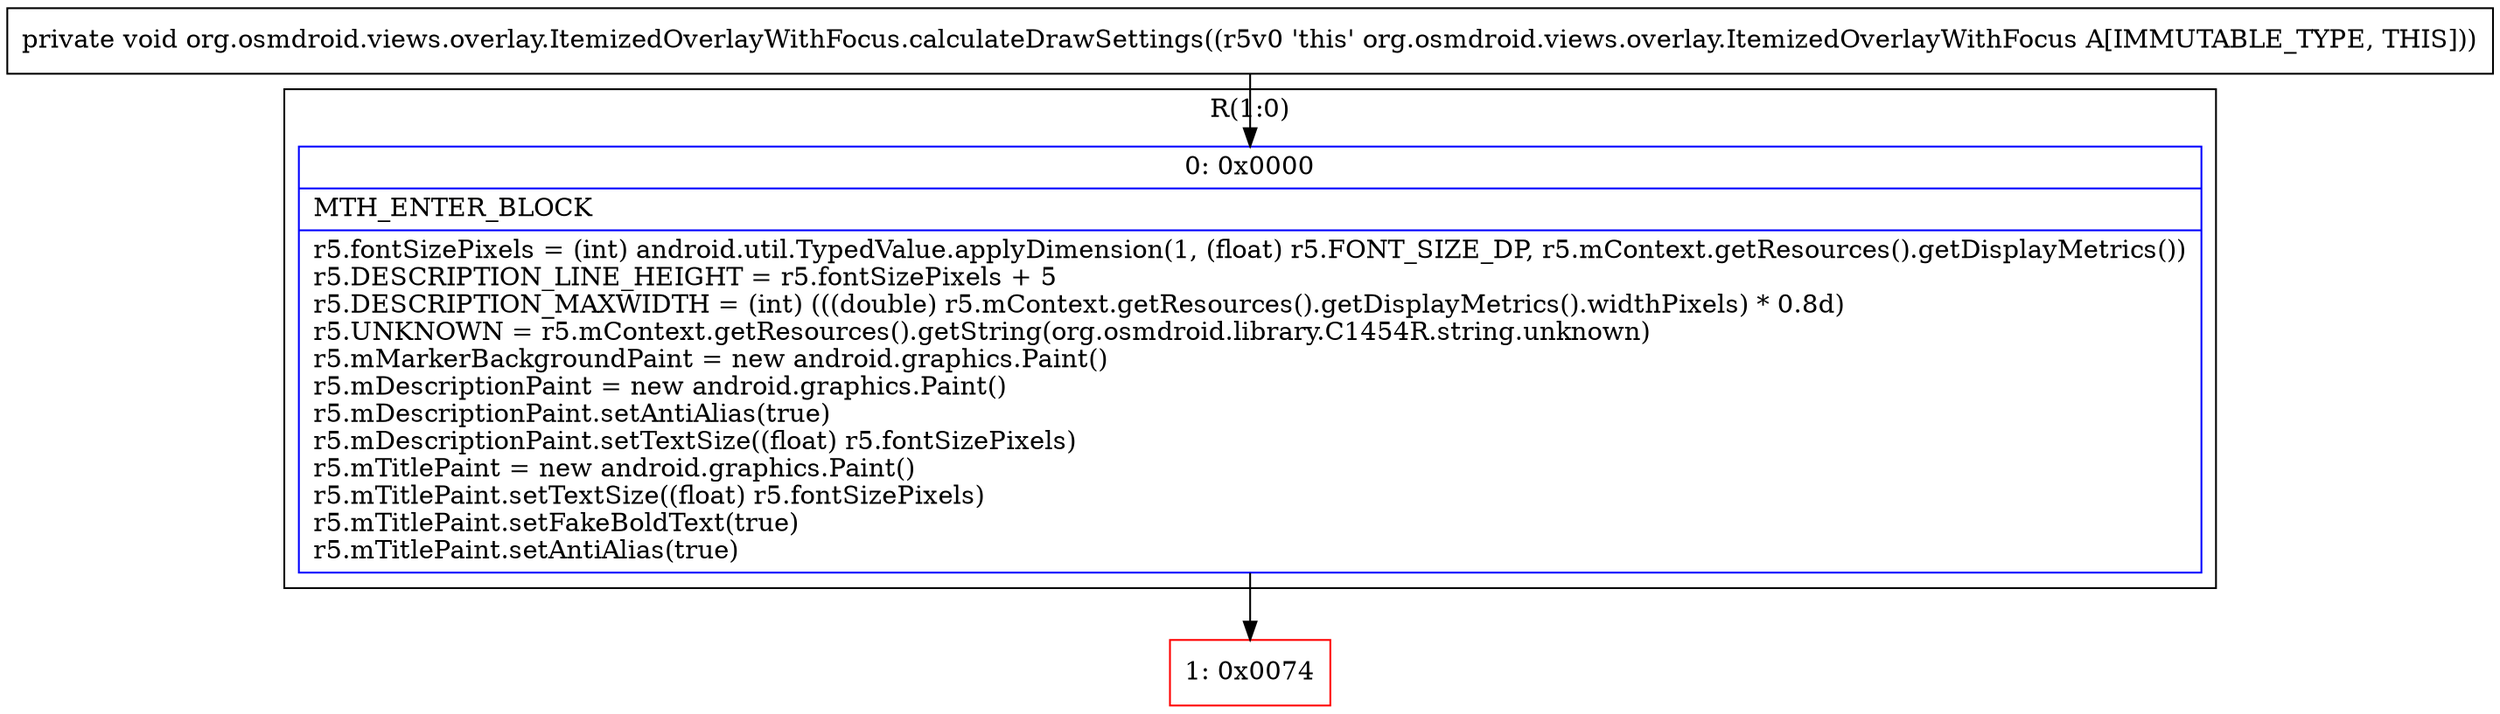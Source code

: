digraph "CFG fororg.osmdroid.views.overlay.ItemizedOverlayWithFocus.calculateDrawSettings()V" {
subgraph cluster_Region_1612094026 {
label = "R(1:0)";
node [shape=record,color=blue];
Node_0 [shape=record,label="{0\:\ 0x0000|MTH_ENTER_BLOCK\l|r5.fontSizePixels = (int) android.util.TypedValue.applyDimension(1, (float) r5.FONT_SIZE_DP, r5.mContext.getResources().getDisplayMetrics())\lr5.DESCRIPTION_LINE_HEIGHT = r5.fontSizePixels + 5\lr5.DESCRIPTION_MAXWIDTH = (int) (((double) r5.mContext.getResources().getDisplayMetrics().widthPixels) * 0.8d)\lr5.UNKNOWN = r5.mContext.getResources().getString(org.osmdroid.library.C1454R.string.unknown)\lr5.mMarkerBackgroundPaint = new android.graphics.Paint()\lr5.mDescriptionPaint = new android.graphics.Paint()\lr5.mDescriptionPaint.setAntiAlias(true)\lr5.mDescriptionPaint.setTextSize((float) r5.fontSizePixels)\lr5.mTitlePaint = new android.graphics.Paint()\lr5.mTitlePaint.setTextSize((float) r5.fontSizePixels)\lr5.mTitlePaint.setFakeBoldText(true)\lr5.mTitlePaint.setAntiAlias(true)\l}"];
}
Node_1 [shape=record,color=red,label="{1\:\ 0x0074}"];
MethodNode[shape=record,label="{private void org.osmdroid.views.overlay.ItemizedOverlayWithFocus.calculateDrawSettings((r5v0 'this' org.osmdroid.views.overlay.ItemizedOverlayWithFocus A[IMMUTABLE_TYPE, THIS])) }"];
MethodNode -> Node_0;
Node_0 -> Node_1;
}

